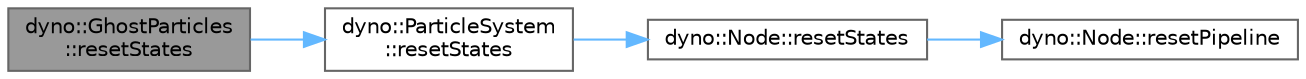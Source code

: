 digraph "dyno::GhostParticles::resetStates"
{
 // LATEX_PDF_SIZE
  bgcolor="transparent";
  edge [fontname=Helvetica,fontsize=10,labelfontname=Helvetica,labelfontsize=10];
  node [fontname=Helvetica,fontsize=10,shape=box,height=0.2,width=0.4];
  rankdir="LR";
  Node1 [id="Node000001",label="dyno::GhostParticles\l::resetStates",height=0.2,width=0.4,color="gray40", fillcolor="grey60", style="filled", fontcolor="black",tooltip=" "];
  Node1 -> Node2 [id="edge1_Node000001_Node000002",color="steelblue1",style="solid",tooltip=" "];
  Node2 [id="Node000002",label="dyno::ParticleSystem\l::resetStates",height=0.2,width=0.4,color="grey40", fillcolor="white", style="filled",URL="$classdyno_1_1_particle_system.html#a1647be2184acdeb7e7f7e0d5e5980ceb",tooltip=" "];
  Node2 -> Node3 [id="edge2_Node000002_Node000003",color="steelblue1",style="solid",tooltip=" "];
  Node3 [id="Node000003",label="dyno::Node::resetStates",height=0.2,width=0.4,color="grey40", fillcolor="white", style="filled",URL="$classdyno_1_1_node.html#a268d036395a10abc9669a042d35d91cf",tooltip=" "];
  Node3 -> Node4 [id="edge3_Node000003_Node000004",color="steelblue1",style="solid",tooltip=" "];
  Node4 [id="Node000004",label="dyno::Node::resetPipeline",height=0.2,width=0.4,color="grey40", fillcolor="white", style="filled",URL="$classdyno_1_1_node.html#a79e4a772643a4d7cda8077c9857ab4d0",tooltip=" "];
}
